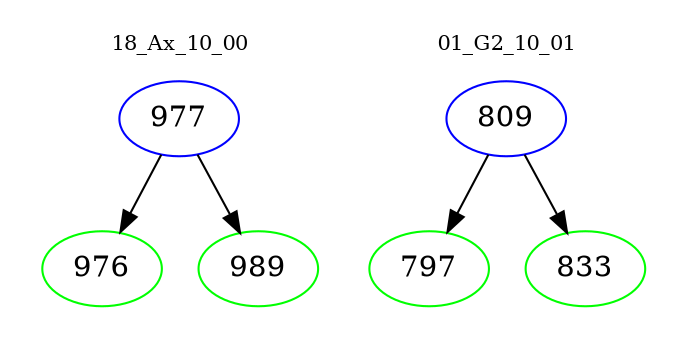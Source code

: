 digraph{
subgraph cluster_0 {
color = white
label = "18_Ax_10_00";
fontsize=10;
T0_977 [label="977", color="blue"]
T0_977 -> T0_976 [color="black"]
T0_976 [label="976", color="green"]
T0_977 -> T0_989 [color="black"]
T0_989 [label="989", color="green"]
}
subgraph cluster_1 {
color = white
label = "01_G2_10_01";
fontsize=10;
T1_809 [label="809", color="blue"]
T1_809 -> T1_797 [color="black"]
T1_797 [label="797", color="green"]
T1_809 -> T1_833 [color="black"]
T1_833 [label="833", color="green"]
}
}
